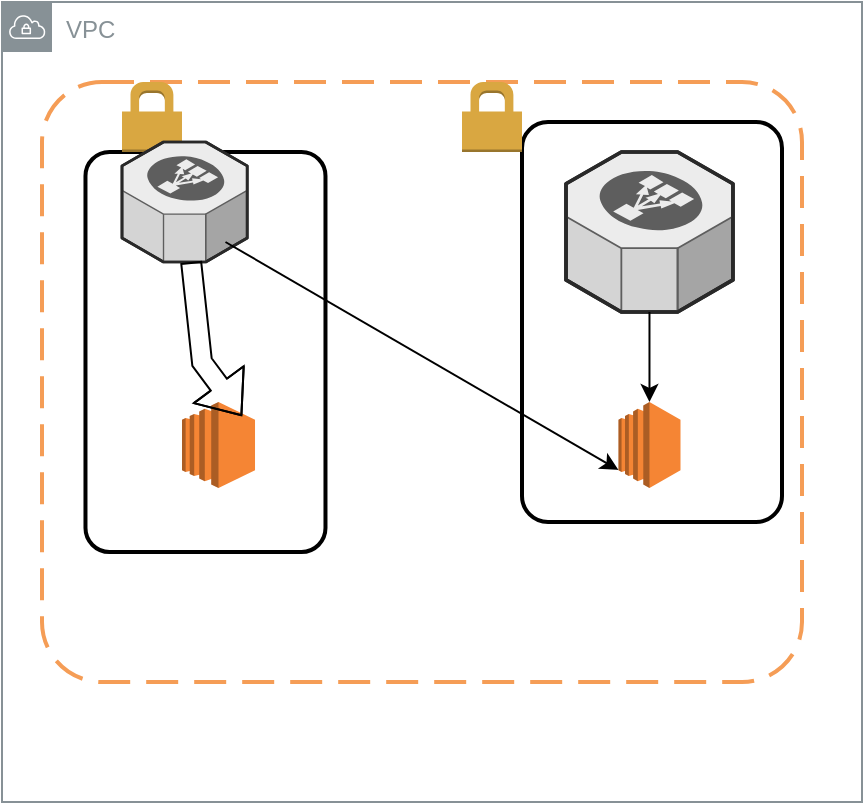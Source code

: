 <mxfile version="16.5.2" type="device"><diagram id="yLyXySY7mrIyfR8UkRph" name="Page-1"><mxGraphModel dx="782" dy="477" grid="1" gridSize="10" guides="1" tooltips="1" connect="1" arrows="1" fold="1" page="1" pageScale="1" pageWidth="850" pageHeight="1100" math="0" shadow="0"><root><mxCell id="0"/><mxCell id="1" parent="0"/><mxCell id="YrkwNYL3WSoFqVVADI80-1" value="VPC" style="sketch=0;outlineConnect=0;gradientColor=none;html=1;whiteSpace=wrap;fontSize=12;fontStyle=0;shape=mxgraph.aws4.group;grIcon=mxgraph.aws4.group_vpc;strokeColor=#879196;fillColor=none;verticalAlign=top;align=left;spacingLeft=30;fontColor=#879196;dashed=0;" vertex="1" parent="1"><mxGeometry x="60" y="80" width="430" height="400" as="geometry"/></mxCell><mxCell id="YrkwNYL3WSoFqVVADI80-3" value="" style="rounded=1;arcSize=10;dashed=1;strokeColor=#F59D56;fillColor=none;gradientColor=none;dashPattern=8 4;strokeWidth=2;" vertex="1" parent="1"><mxGeometry x="80" y="120" width="380" height="300" as="geometry"/></mxCell><mxCell id="YrkwNYL3WSoFqVVADI80-4" value="" style="rounded=1;arcSize=10;dashed=0;fillColor=none;gradientColor=none;strokeWidth=2;" vertex="1" parent="1"><mxGeometry x="101.74" y="155" width="120" height="200" as="geometry"/></mxCell><mxCell id="YrkwNYL3WSoFqVVADI80-5" value="" style="dashed=0;html=1;shape=mxgraph.aws3.permissions;fillColor=#D9A741;gradientColor=none;dashed=0;" vertex="1" parent="1"><mxGeometry x="120" y="120" width="30" height="35" as="geometry"/></mxCell><mxCell id="YrkwNYL3WSoFqVVADI80-6" value="" style="rounded=1;arcSize=10;dashed=0;fillColor=none;gradientColor=none;strokeWidth=2;" vertex="1" parent="1"><mxGeometry x="320" y="140" width="130" height="200" as="geometry"/></mxCell><mxCell id="YrkwNYL3WSoFqVVADI80-7" value="" style="dashed=0;html=1;shape=mxgraph.aws3.permissions;fillColor=#D9A741;gradientColor=none;dashed=0;" vertex="1" parent="1"><mxGeometry x="290" y="120" width="30" height="35" as="geometry"/></mxCell><mxCell id="YrkwNYL3WSoFqVVADI80-8" value="" style="verticalLabelPosition=bottom;html=1;verticalAlign=top;strokeWidth=1;align=center;outlineConnect=0;dashed=0;outlineConnect=0;shape=mxgraph.aws3d.elasticLoadBalancing;fillColor=#ECECEC;strokeColor=#5E5E5E;aspect=fixed;" vertex="1" parent="1"><mxGeometry x="342" y="155" width="83.48" height="80" as="geometry"/></mxCell><mxCell id="YrkwNYL3WSoFqVVADI80-9" value="" style="verticalLabelPosition=bottom;html=1;verticalAlign=top;strokeWidth=1;align=center;outlineConnect=0;dashed=0;outlineConnect=0;shape=mxgraph.aws3d.elasticLoadBalancing;fillColor=#ECECEC;strokeColor=#5E5E5E;aspect=fixed;" vertex="1" parent="1"><mxGeometry x="120" y="150" width="62.61" height="60" as="geometry"/></mxCell><mxCell id="YrkwNYL3WSoFqVVADI80-10" value="" style="outlineConnect=0;dashed=0;verticalLabelPosition=bottom;verticalAlign=top;align=center;html=1;shape=mxgraph.aws3.ec2;fillColor=#F58534;gradientColor=none;" vertex="1" parent="1"><mxGeometry x="150" y="280" width="36.51" height="43" as="geometry"/></mxCell><mxCell id="YrkwNYL3WSoFqVVADI80-12" value="" style="shape=flexArrow;endArrow=classic;html=1;rounded=0;" edge="1" parent="1" source="YrkwNYL3WSoFqVVADI80-9"><mxGeometry width="50" height="50" relative="1" as="geometry"><mxPoint x="140" y="270" as="sourcePoint"/><mxPoint x="180" y="287" as="targetPoint"/><Array as="points"><mxPoint x="160" y="260"/></Array></mxGeometry></mxCell><mxCell id="YrkwNYL3WSoFqVVADI80-11" value="" style="outlineConnect=0;dashed=0;verticalLabelPosition=bottom;verticalAlign=top;align=center;html=1;shape=mxgraph.aws3.ec2;fillColor=#F58534;gradientColor=none;" vertex="1" parent="1"><mxGeometry x="368.23" y="280" width="31.02" height="43" as="geometry"/></mxCell><mxCell id="YrkwNYL3WSoFqVVADI80-13" value="" style="endArrow=classic;html=1;rounded=0;entryX=0;entryY=0.79;entryDx=0;entryDy=0;entryPerimeter=0;" edge="1" parent="1" target="YrkwNYL3WSoFqVVADI80-11"><mxGeometry width="50" height="50" relative="1" as="geometry"><mxPoint x="171.74" y="200" as="sourcePoint"/><mxPoint x="221.74" y="150" as="targetPoint"/></mxGeometry></mxCell><mxCell id="YrkwNYL3WSoFqVVADI80-14" value="" style="endArrow=classic;html=1;rounded=0;" edge="1" parent="1" source="YrkwNYL3WSoFqVVADI80-8" target="YrkwNYL3WSoFqVVADI80-11"><mxGeometry width="50" height="50" relative="1" as="geometry"><mxPoint x="300" y="155" as="sourcePoint"/><mxPoint x="477.24" y="275.47" as="targetPoint"/></mxGeometry></mxCell></root></mxGraphModel></diagram></mxfile>